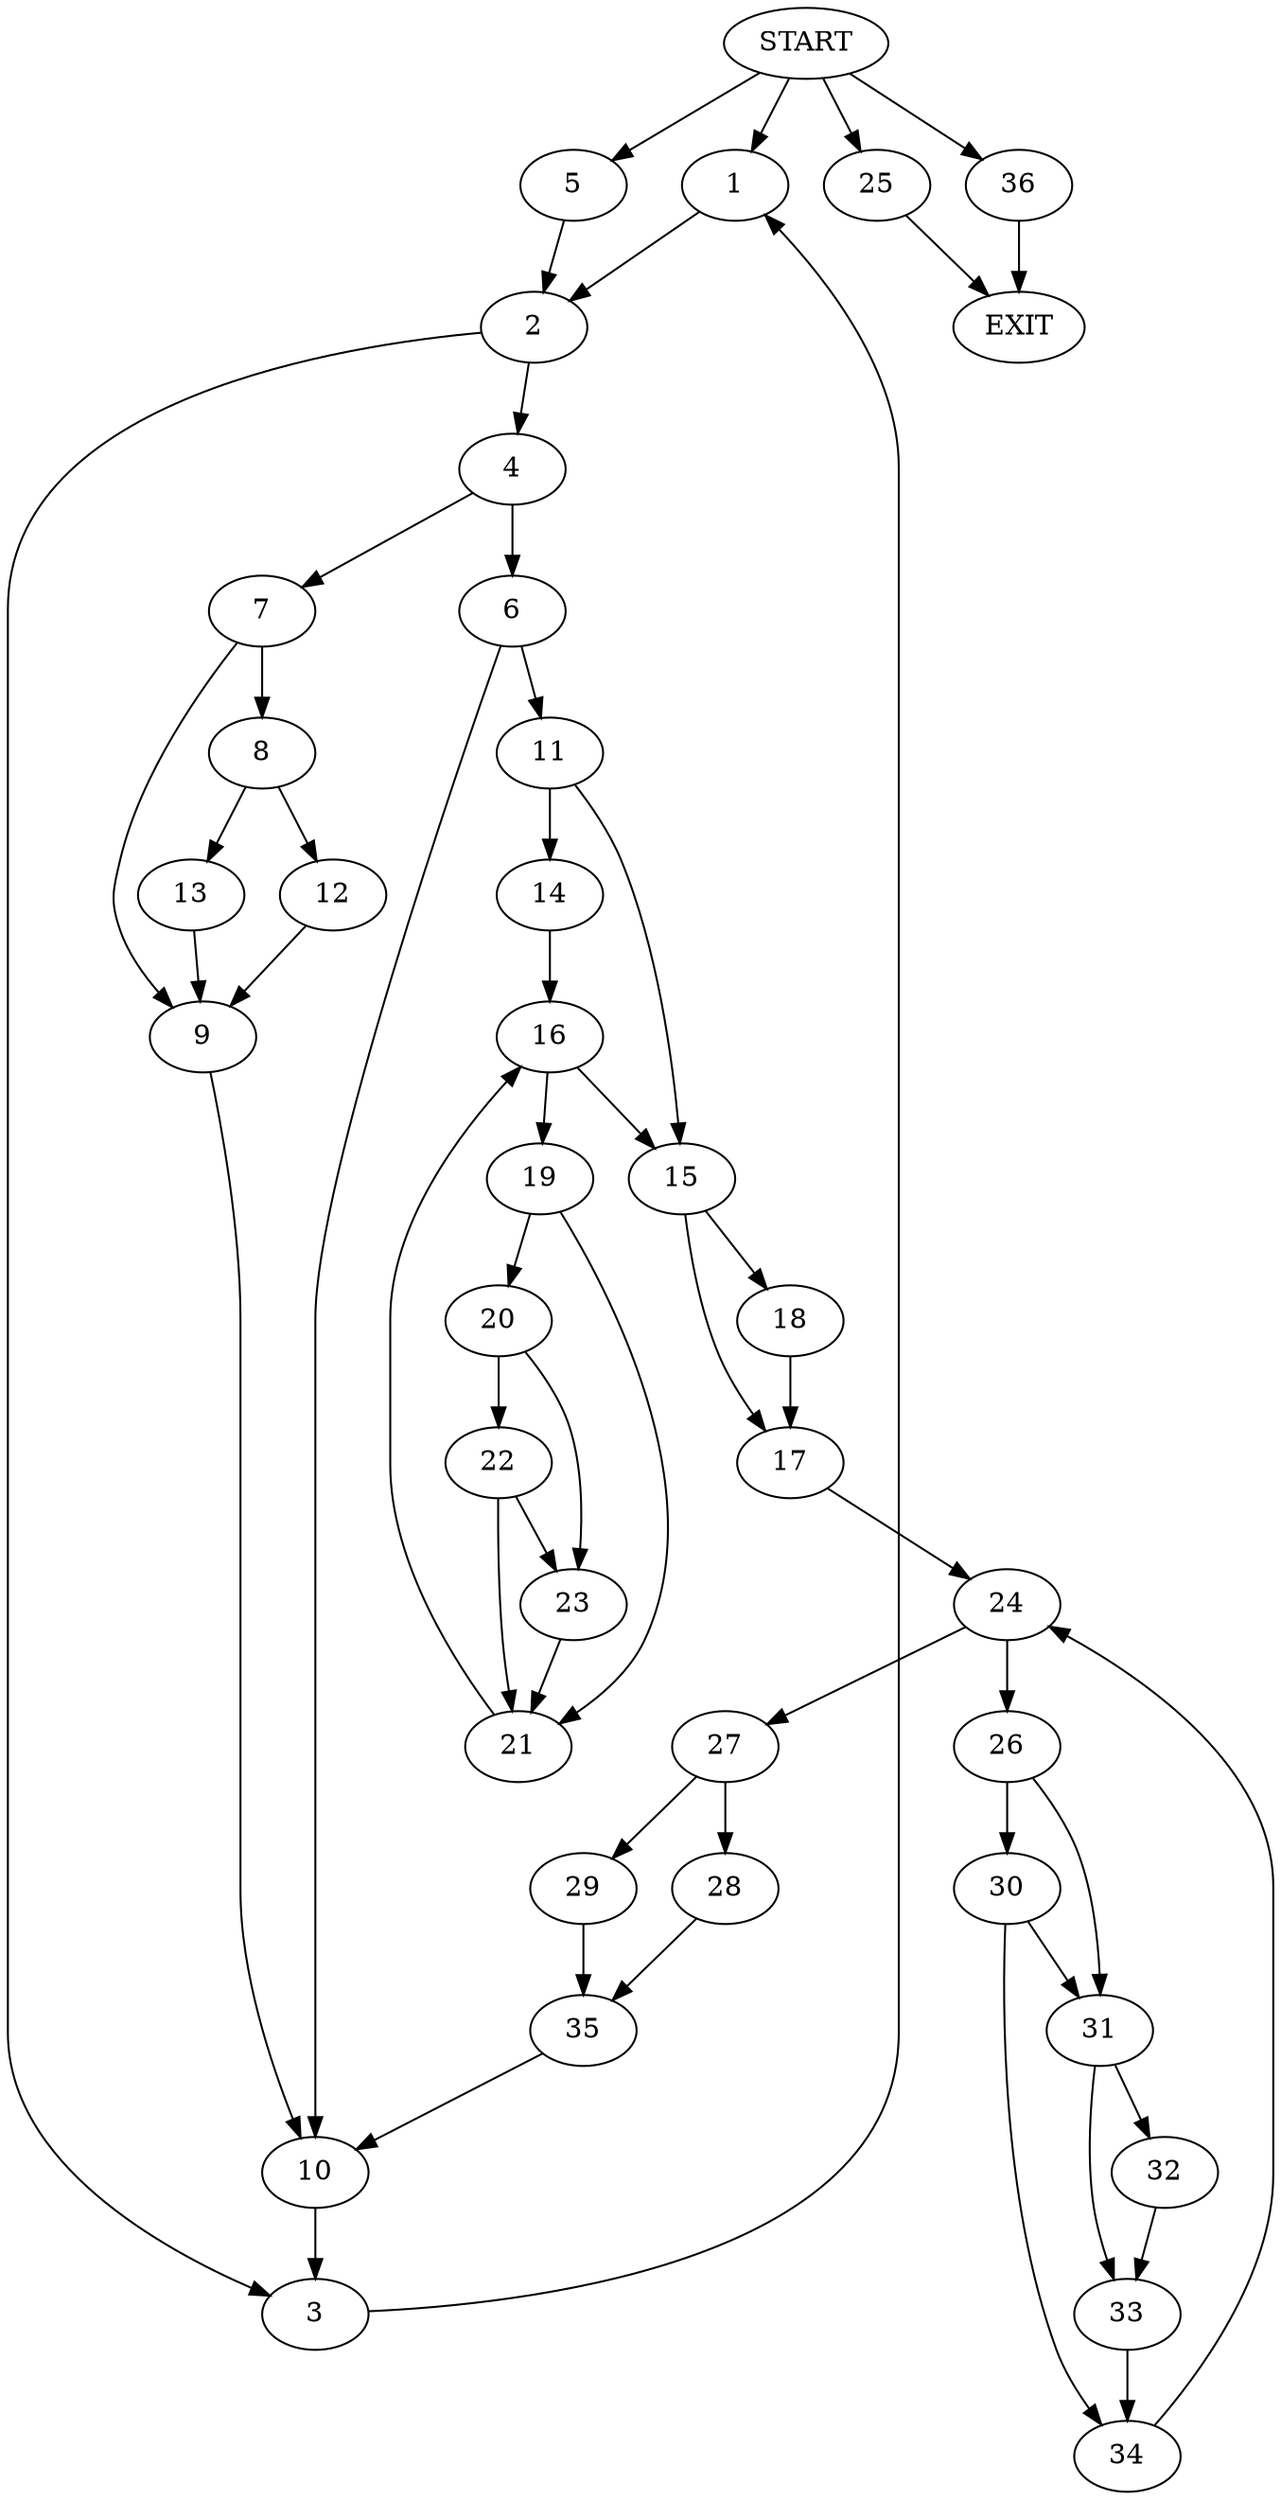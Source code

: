digraph {
0 [label="START"]
37 [label="EXIT"]
0 -> 1
1 -> 2
2 -> 3
2 -> 4
0 -> 5
5 -> 2
3 -> 1
4 -> 6
4 -> 7
7 -> 8
7 -> 9
6 -> 10
6 -> 11
9 -> 10
8 -> 12
8 -> 13
13 -> 9
12 -> 9
10 -> 3
11 -> 14
11 -> 15
14 -> 16
15 -> 17
15 -> 18
16 -> 15
16 -> 19
19 -> 20
19 -> 21
20 -> 22
20 -> 23
21 -> 16
22 -> 23
22 -> 21
23 -> 21
17 -> 24
18 -> 17
0 -> 25
25 -> 37
24 -> 26
24 -> 27
27 -> 28
27 -> 29
26 -> 30
26 -> 31
31 -> 32
31 -> 33
30 -> 31
30 -> 34
34 -> 24
33 -> 34
32 -> 33
28 -> 35
29 -> 35
35 -> 10
0 -> 36
36 -> 37
}
